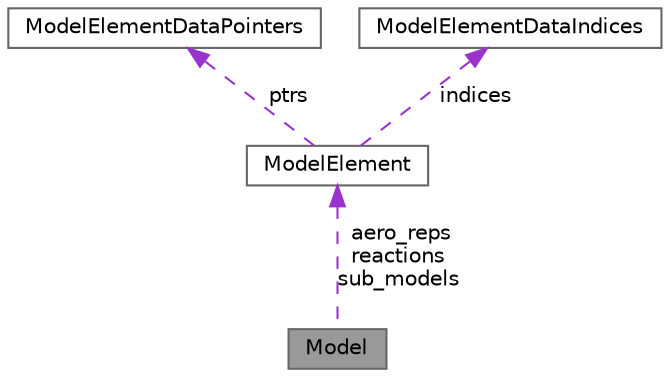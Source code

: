 digraph "Model"
{
 // LATEX_PDF_SIZE
  bgcolor="transparent";
  edge [fontname=Helvetica,fontsize=10,labelfontname=Helvetica,labelfontsize=10];
  node [fontname=Helvetica,fontsize=10,shape=box,height=0.2,width=0.4];
  Node1 [label="Model",height=0.2,width=0.4,color="gray40", fillcolor="grey60", style="filled", fontcolor="black",tooltip=" "];
  Node2 -> Node1 [dir="back",color="darkorchid3",style="dashed",label=" aero_reps\nreactions\nsub_models" ];
  Node2 [label="ModelElement",height=0.2,width=0.4,color="gray40", fillcolor="white", style="filled",URL="$struct_model_element.html",tooltip=" "];
  Node3 -> Node2 [dir="back",color="darkorchid3",style="dashed",label=" ptrs" ];
  Node3 [label="ModelElementDataPointers",height=0.2,width=0.4,color="gray40", fillcolor="white", style="filled",URL="$struct_model_element_data_pointers.html",tooltip=" "];
  Node4 -> Node2 [dir="back",color="darkorchid3",style="dashed",label=" indices" ];
  Node4 [label="ModelElementDataIndices",height=0.2,width=0.4,color="gray40", fillcolor="white", style="filled",URL="$struct_model_element_data_indices.html",tooltip=" "];
}
